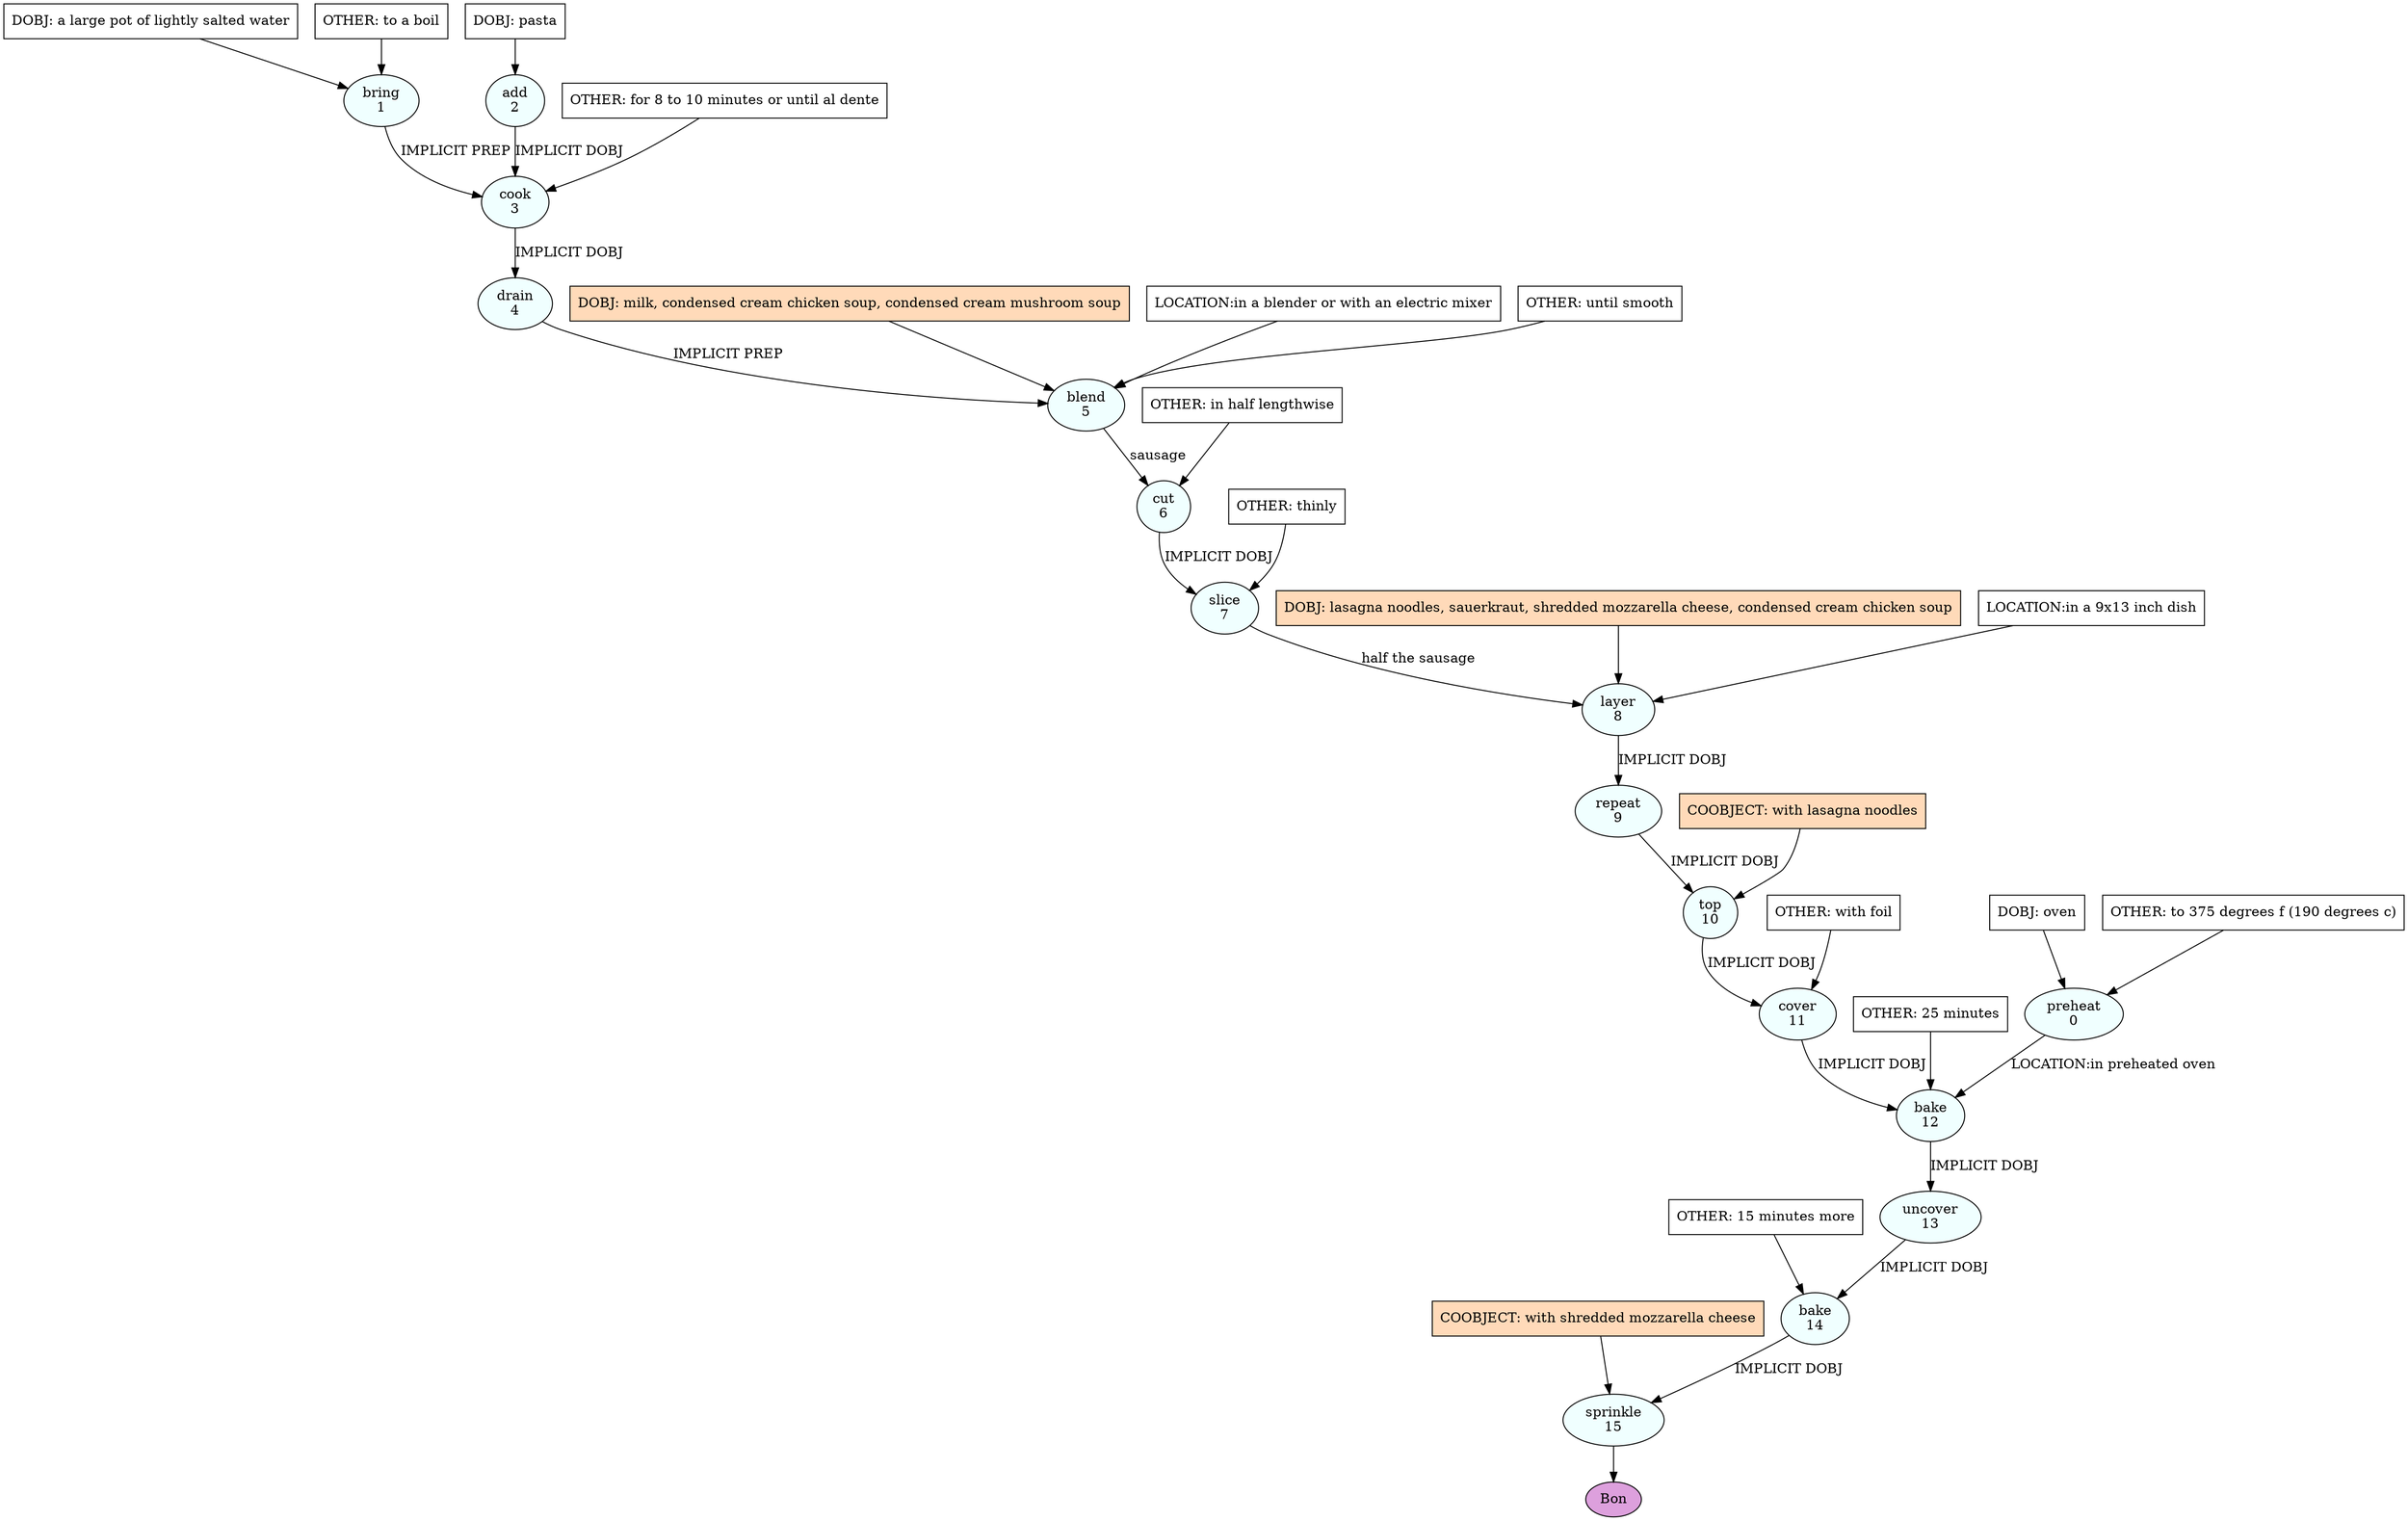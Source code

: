 digraph recipe {
E0[label="preheat
0", shape=oval, style=filled, fillcolor=azure]
E1[label="bring
1", shape=oval, style=filled, fillcolor=azure]
E2[label="add
2", shape=oval, style=filled, fillcolor=azure]
E3[label="cook
3", shape=oval, style=filled, fillcolor=azure]
E4[label="drain
4", shape=oval, style=filled, fillcolor=azure]
E5[label="blend
5", shape=oval, style=filled, fillcolor=azure]
E6[label="cut
6", shape=oval, style=filled, fillcolor=azure]
E7[label="slice
7", shape=oval, style=filled, fillcolor=azure]
E8[label="layer
8", shape=oval, style=filled, fillcolor=azure]
E9[label="repeat
9", shape=oval, style=filled, fillcolor=azure]
E10[label="top
10", shape=oval, style=filled, fillcolor=azure]
E11[label="cover
11", shape=oval, style=filled, fillcolor=azure]
E12[label="bake
12", shape=oval, style=filled, fillcolor=azure]
E13[label="uncover
13", shape=oval, style=filled, fillcolor=azure]
E14[label="bake
14", shape=oval, style=filled, fillcolor=azure]
E15[label="sprinkle
15", shape=oval, style=filled, fillcolor=azure]
D0[label="DOBJ: oven", shape=box, style=filled, fillcolor=white]
D0 -> E0
O0_0[label="OTHER: to 375 degrees f (190 degrees c)", shape=box, style=filled, fillcolor=white]
O0_0 -> E0
D1[label="DOBJ: a large pot of lightly salted water", shape=box, style=filled, fillcolor=white]
D1 -> E1
O1_0[label="OTHER: to a boil", shape=box, style=filled, fillcolor=white]
O1_0 -> E1
D2[label="DOBJ: pasta", shape=box, style=filled, fillcolor=white]
D2 -> E2
E2 -> E3 [label="IMPLICIT DOBJ"]
E1 -> E3 [label="IMPLICIT PREP"]
O3_0_0[label="OTHER: for 8 to 10 minutes or until al dente", shape=box, style=filled, fillcolor=white]
O3_0_0 -> E3
E3 -> E4 [label="IMPLICIT DOBJ"]
D5_ing[label="DOBJ: milk, condensed cream chicken soup, condensed cream mushroom soup", shape=box, style=filled, fillcolor=peachpuff]
D5_ing -> E5
E4 -> E5 [label="IMPLICIT PREP"]
P5_1_0[label="LOCATION:in a blender or with an electric mixer", shape=box, style=filled, fillcolor=white]
P5_1_0 -> E5
O5_0_0[label="OTHER: until smooth", shape=box, style=filled, fillcolor=white]
O5_0_0 -> E5
E5 -> E6 [label="sausage"]
O6_0_0[label="OTHER: in half lengthwise", shape=box, style=filled, fillcolor=white]
O6_0_0 -> E6
E6 -> E7 [label="IMPLICIT DOBJ"]
O7_0_0[label="OTHER: thinly", shape=box, style=filled, fillcolor=white]
O7_0_0 -> E7
D8_ing[label="DOBJ: lasagna noodles, sauerkraut, shredded mozzarella cheese, condensed cream chicken soup", shape=box, style=filled, fillcolor=peachpuff]
D8_ing -> E8
E7 -> E8 [label="half the sausage"]
P8_0_0[label="LOCATION:in a 9x13 inch dish", shape=box, style=filled, fillcolor=white]
P8_0_0 -> E8
E8 -> E9 [label="IMPLICIT DOBJ"]
E9 -> E10 [label="IMPLICIT DOBJ"]
P10_0_ing[label="COOBJECT: with lasagna noodles", shape=box, style=filled, fillcolor=peachpuff]
P10_0_ing -> E10
E10 -> E11 [label="IMPLICIT DOBJ"]
O11_0_0[label="OTHER: with foil", shape=box, style=filled, fillcolor=white]
O11_0_0 -> E11
E11 -> E12 [label="IMPLICIT DOBJ"]
E0 -> E12 [label="LOCATION:in preheated oven"]
O12_0_0[label="OTHER: 25 minutes", shape=box, style=filled, fillcolor=white]
O12_0_0 -> E12
E12 -> E13 [label="IMPLICIT DOBJ"]
E13 -> E14 [label="IMPLICIT DOBJ"]
O14_0_0[label="OTHER: 15 minutes more", shape=box, style=filled, fillcolor=white]
O14_0_0 -> E14
E14 -> E15 [label="IMPLICIT DOBJ"]
P15_0_ing[label="COOBJECT: with shredded mozzarella cheese", shape=box, style=filled, fillcolor=peachpuff]
P15_0_ing -> E15
EOR[label="Bon", shape=oval, style=filled, fillcolor=plum]
E15 -> EOR
}
